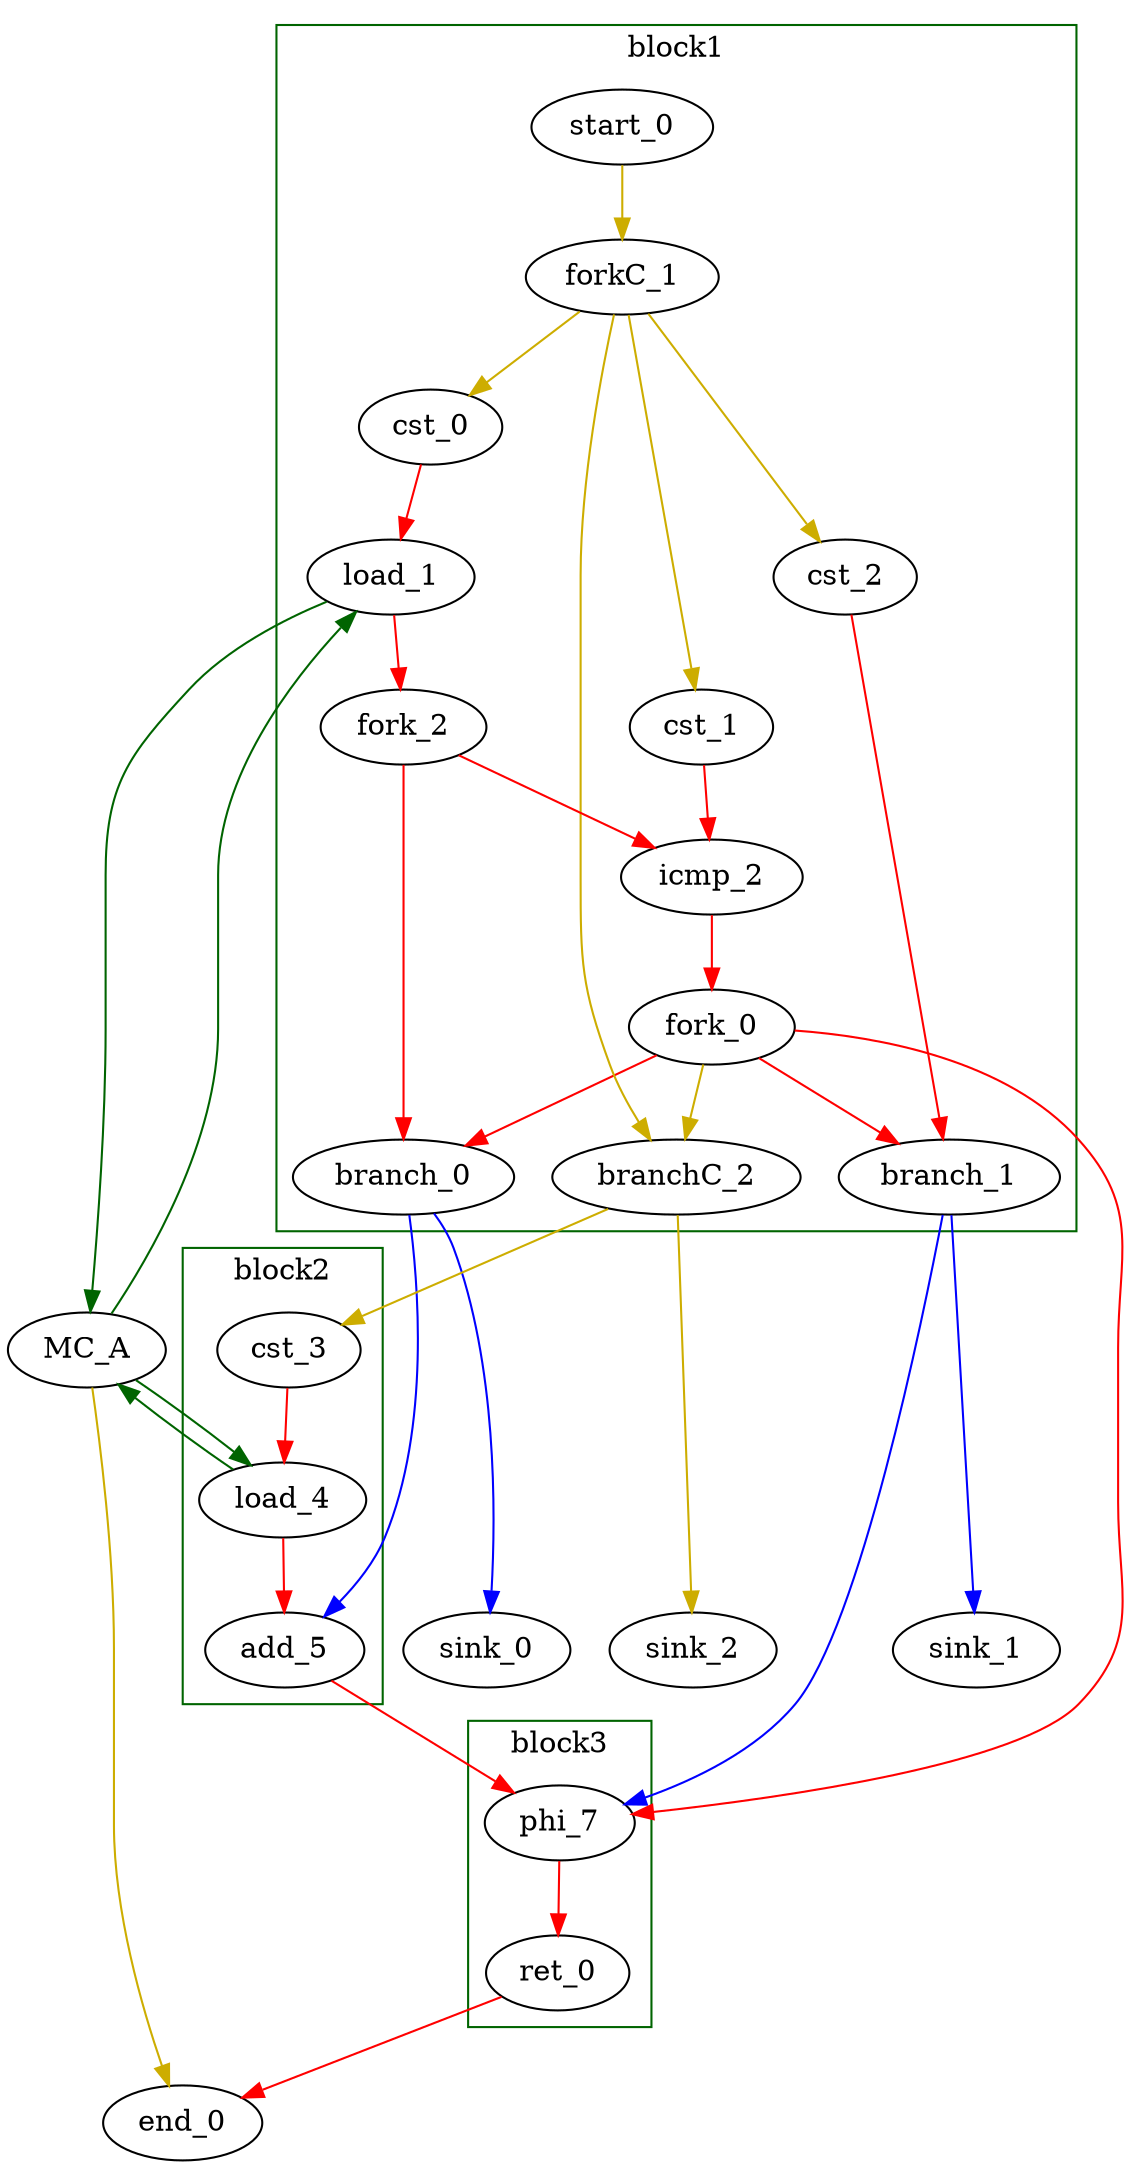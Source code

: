 Digraph G {
	splines=spline;
//DHLS version: 0.1.1" [shape = "none" pos = "20,20!"]

	subgraph cluster_0 {
	color = "darkgreen";
		label = "block1";
		"cst_0" [type = "Constant", bbID= 1, in = "in1:32", out = "out1:32", value = "0x00000001", tagged=false, taggers_num=0, tagger_id=-1];
		"load_1" [type = "Operator", bbID= 1, op = "mc_load_op",bbID= 1, portId= 0, offset= 0, in = "in1:32 in2:32", out = "out1:32 out2:32 ", delay=0.000, latency=2, II=1, tagged=false, taggers_num=0, tagger_id=-1];
		"cst_1" [type = "Constant", bbID= 1, in = "in1:32", out = "out1:32", value = "0x00000000", tagged=false, taggers_num=0, tagger_id=-1];
		"icmp_2" [type = "Operator", bbID= 1, op = "icmp_sgt_op", in = "in1:32 in2:32 ", out = "out1:1 ", delay=1.530, latency=0, II=1, tagged=false, taggers_num=0, tagger_id=-1];
		"cst_2" [type = "Constant", bbID= 1, in = "in1:32", out = "out1:32", value = "0x00000000", tagged=false, taggers_num=0, tagger_id=-1];
		"start_0" [type = "Entry", control= "true", bbID= 1, in = "in1:0", out = "out1:0", tagged=false, taggers_num=0, tagger_id=-1];
		"branch_0" [type = "Branch", bbID= 1,  in = "in1:32 in2?:1*i", out = "out1+:32 out2-:32", tagged=false, taggers_num=0, tagger_id=-1];
		"branch_1" [type = "Branch", bbID= 1,  in = "in1:32 in2?:1", out = "out1+:32 out2-:32", tagged=false, taggers_num=0, tagger_id=-1];
		"branchC_2" [type = "Branch", bbID= 1,  in = "in1:0 in2?:1*i", out = "out1+:0 out2-:0", tagged=false, taggers_num=0, tagger_id=-1];
		"fork_0" [type = "Fork", bbID= 1, in = "in1:32", out = "out1:32 out2:32 out3:32 out4:32 ", tagged=false, taggers_num=0, tagger_id=-1];
		"forkC_1" [type = "Fork", bbID= 1, in = "in1:0", out = "out1:0 out2:0 out3:0 out4:0 ", tagged=false, taggers_num=0, tagger_id=-1];
		"fork_2" [type = "Fork", bbID= 1, in = "in1:32", out = "out1:32 out2:32 ", tagged=false, taggers_num=0, tagger_id=-1];

	}

	subgraph cluster_1 {
	color = "darkgreen";
		label = "block2";
		"load_4" [type = "Operator", bbID= 2, op = "mc_load_op",bbID= 2, portId= 1, offset= 0, in = "in1:32 in2:32", out = "out1:32 out2:32 ", delay=0.000, latency=2, II=1, tagged=false, taggers_num=0, tagger_id=-1];
		"add_5" [type = "Operator", bbID= 2, op = "add_op", in = "in1:32 in2:32 ", out = "out1:32 ", delay=1.693, latency=0, II=1, tagged=false, taggers_num=0, tagger_id=-1];
		"cst_3" [type = "Constant", bbID= 2, in = "in1:32", out = "out1:32", value = "0x00000000", tagged=false, taggers_num=0, tagger_id=-1];

	}

	subgraph cluster_2 {
	color = "darkgreen";
		label = "block3";
		"phi_7" [type = "Mux", bbID= 3, in = "in1?:1*i in2:32 in3:32 ", out = "out1:32", delay=0.366, tagged=false, taggers_num=0, tagger_id=-1];
		"ret_0" [type = "Operator", bbID= 3, op = "ret_op", in = "in1:32 ", out = "out1:32 ", delay=0.000, latency=0, II=1, tagged=false, taggers_num=0, tagger_id=-1];

	}
	"MC_A" [type = "MC", bbID= 0, in = "in1:32*l0a in2:32*l1a ", out = "out1:32*l0d out2:32*l1d out3:0*e ", memory = "A", bbcount = 0, ldcount = 2, stcount = 0];
	"sink_0" [type = "Sink", bbID= 0, in = "in1:32"];
	"sink_1" [type = "Sink", bbID= 0, in = "in1:32"];
	"sink_2" [type = "Sink", bbID= 0, in = "in1:0"];
	"end_0" [type = "Exit", bbID= 0, in = "in1:0*e  in2:32 ", out = "out1:32" ];

	"load_1" -> "MC_A" [color = "darkgreen", mem_address = "true", from = "out3", to = "in1"];
	"MC_A" -> "load_1" [color = "darkgreen", mem_address = "false", from = "out2", to = "in1"];
	"load_4" -> "MC_A" [color = "darkgreen", mem_address = "true", from = "out3", to = "in2"];
	"MC_A" -> "load_4" [color = "darkgreen", mem_address = "false", from = "out3", to = "in1"];
	"MC_A" -> "end_0" [color = "gold3", from = "out4", to = "in1"];
	"cst_0" -> "load_1" [color = "red", from = "out2", to = "in2"];
	"load_1" -> "fork_2" [color = "red", from = "out2", to = "in1"];
	"cst_1" -> "icmp_2" [color = "red", from = "out2", to = "in2"];
	"icmp_2" -> "fork_0" [color = "red", from = "out2", to = "in1"];
	"load_4" -> "add_5" [color = "red", from = "out2", to = "in2"];
	"add_5" -> "phi_7" [color = "red", from = "out2", to = "in2"];
	"cst_2" -> "branch_1" [color = "red", from = "out2", to = "in1"];
	"phi_7" -> "ret_0" [color = "red", from = "out2", to = "in1"];
	"ret_0" -> "end_0" [color = "red", from = "out2", to = "in2"];
	"cst_3" -> "load_4" [color = "red", from = "out2", to = "in2"];
	"start_0" -> "forkC_1" [color = "gold3", from = "out2", to = "in1"];
	"branch_0" -> "sink_0" [color = "blue", minlen = 3, from = "out2", to = "in1"];
	"branch_0" -> "add_5" [color = "blue", minlen = 3, from = "out3", to = "in1"];
	"branch_1" -> "sink_1" [color = "blue", minlen = 3, from = "out2", to = "in1"];
	"branch_1" -> "phi_7" [color = "blue", minlen = 3, from = "out3", to = "in3"];
	"branchC_2" -> "sink_2" [color = "gold3", minlen = 3, from = "out2", to = "in1"];
	"branchC_2" -> "cst_3" [color = "gold3", minlen = 3, from = "out3", to = "in1"];
	"fork_0" -> "branch_0" [color = "red", from = "out2", to = "in2"];
	"fork_0" -> "branch_1" [color = "red", from = "out3", to = "in2"];
	"fork_0" -> "branchC_2" [color = "gold3", from = "out4", to = "in2"];
	"fork_0" -> "phi_7" [color = "red", from = "out5", to = "in1"];
	"forkC_1" -> "cst_0" [color = "gold3", from = "out2", to = "in1"];
	"forkC_1" -> "cst_1" [color = "gold3", from = "out3", to = "in1"];
	"forkC_1" -> "cst_2" [color = "gold3", from = "out4", to = "in1"];
	"forkC_1" -> "branchC_2" [color = "gold3", from = "out5", to = "in1"];
	"fork_2" -> "icmp_2" [color = "red", from = "out2", to = "in1"];
	"fork_2" -> "branch_0" [color = "red", from = "out3", to = "in1"];

}